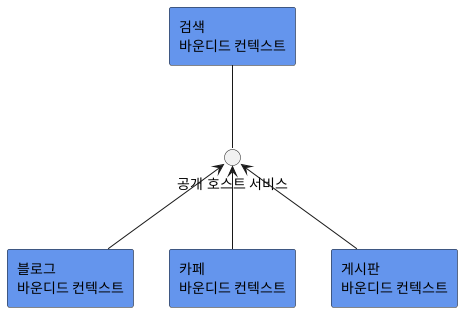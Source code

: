 @startuml

rectangle "검색\n바운디드 컨텍스트" as a #CornflowerBlue
rectangle "블로그\n바운디드 컨텍스트" as b #CornflowerBlue
rectangle "카페\n바운디드 컨텍스트" as c #CornflowerBlue
rectangle "게시판\n바운디드 컨텍스트" as d #CornflowerBlue

interface "공개 호스트 서비스" as e

a -down- e
b -up-> e
c -up-> e
d -up-> e

@enduml